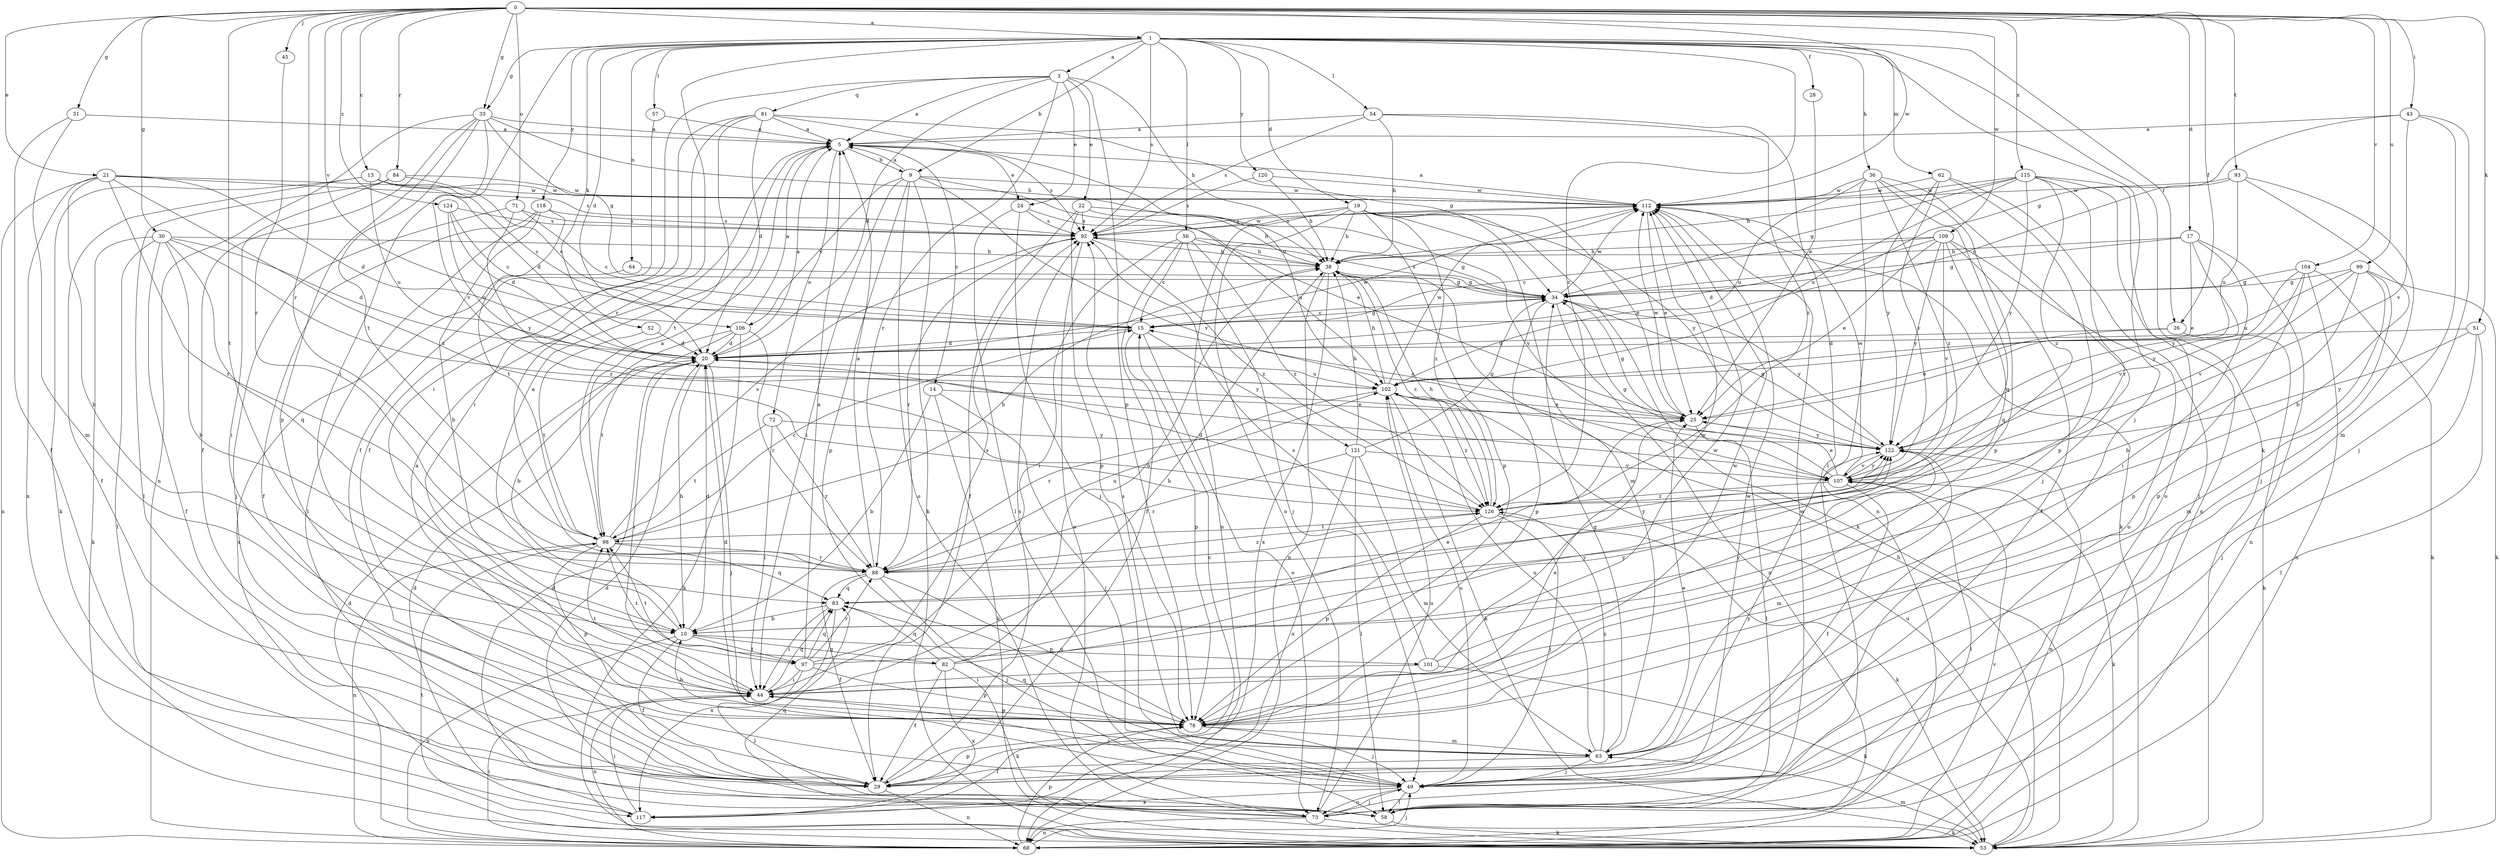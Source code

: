 strict digraph  {
0;
1;
3;
5;
9;
10;
13;
14;
15;
17;
19;
20;
21;
22;
24;
25;
26;
28;
29;
30;
31;
33;
34;
36;
38;
43;
44;
45;
49;
51;
52;
53;
54;
56;
57;
58;
62;
63;
64;
68;
71;
72;
73;
78;
81;
82;
83;
84;
88;
92;
93;
97;
98;
99;
101;
102;
104;
106;
107;
109;
112;
115;
117;
118;
120;
121;
122;
124;
126;
0 -> 1  [label=a];
0 -> 13  [label=c];
0 -> 17  [label=d];
0 -> 21  [label=e];
0 -> 26  [label=f];
0 -> 30  [label=g];
0 -> 31  [label=g];
0 -> 33  [label=g];
0 -> 43  [label=i];
0 -> 45  [label=j];
0 -> 51  [label=k];
0 -> 71  [label=o];
0 -> 84  [label=r];
0 -> 88  [label=r];
0 -> 93  [label=t];
0 -> 97  [label=t];
0 -> 99  [label=u];
0 -> 104  [label=v];
0 -> 106  [label=v];
0 -> 109  [label=w];
0 -> 112  [label=w];
0 -> 115  [label=x];
0 -> 124  [label=z];
1 -> 3  [label=a];
1 -> 9  [label=b];
1 -> 19  [label=d];
1 -> 20  [label=d];
1 -> 26  [label=f];
1 -> 28  [label=f];
1 -> 33  [label=g];
1 -> 36  [label=h];
1 -> 44  [label=i];
1 -> 49  [label=j];
1 -> 52  [label=k];
1 -> 53  [label=k];
1 -> 54  [label=l];
1 -> 56  [label=l];
1 -> 57  [label=l];
1 -> 62  [label=m];
1 -> 64  [label=n];
1 -> 88  [label=r];
1 -> 92  [label=s];
1 -> 118  [label=y];
1 -> 120  [label=y];
1 -> 126  [label=z];
3 -> 5  [label=a];
3 -> 20  [label=d];
3 -> 22  [label=e];
3 -> 24  [label=e];
3 -> 38  [label=h];
3 -> 44  [label=i];
3 -> 78  [label=p];
3 -> 81  [label=q];
3 -> 88  [label=r];
5 -> 9  [label=b];
5 -> 14  [label=c];
5 -> 24  [label=e];
5 -> 72  [label=o];
5 -> 92  [label=s];
9 -> 5  [label=a];
9 -> 25  [label=e];
9 -> 44  [label=i];
9 -> 53  [label=k];
9 -> 73  [label=o];
9 -> 78  [label=p];
9 -> 106  [label=v];
9 -> 107  [label=v];
9 -> 112  [label=w];
10 -> 5  [label=a];
10 -> 20  [label=d];
10 -> 29  [label=f];
10 -> 68  [label=n];
10 -> 82  [label=q];
10 -> 97  [label=t];
10 -> 101  [label=u];
13 -> 15  [label=c];
13 -> 20  [label=d];
13 -> 29  [label=f];
13 -> 53  [label=k];
13 -> 102  [label=u];
13 -> 112  [label=w];
14 -> 10  [label=b];
14 -> 25  [label=e];
14 -> 49  [label=j];
14 -> 53  [label=k];
15 -> 20  [label=d];
15 -> 34  [label=g];
15 -> 73  [label=o];
15 -> 78  [label=p];
15 -> 121  [label=y];
17 -> 25  [label=e];
17 -> 34  [label=g];
17 -> 38  [label=h];
17 -> 44  [label=i];
17 -> 68  [label=n];
17 -> 122  [label=y];
19 -> 25  [label=e];
19 -> 38  [label=h];
19 -> 53  [label=k];
19 -> 63  [label=m];
19 -> 68  [label=n];
19 -> 73  [label=o];
19 -> 78  [label=p];
19 -> 92  [label=s];
19 -> 122  [label=y];
19 -> 126  [label=z];
20 -> 5  [label=a];
20 -> 10  [label=b];
20 -> 44  [label=i];
20 -> 49  [label=j];
20 -> 102  [label=u];
20 -> 112  [label=w];
21 -> 10  [label=b];
21 -> 20  [label=d];
21 -> 68  [label=n];
21 -> 88  [label=r];
21 -> 92  [label=s];
21 -> 112  [label=w];
21 -> 117  [label=x];
21 -> 126  [label=z];
22 -> 29  [label=f];
22 -> 38  [label=h];
22 -> 78  [label=p];
22 -> 92  [label=s];
22 -> 107  [label=v];
24 -> 49  [label=j];
24 -> 58  [label=l];
24 -> 92  [label=s];
24 -> 102  [label=u];
25 -> 15  [label=c];
25 -> 34  [label=g];
25 -> 58  [label=l];
25 -> 112  [label=w];
25 -> 122  [label=y];
26 -> 20  [label=d];
26 -> 25  [label=e];
26 -> 53  [label=k];
28 -> 25  [label=e];
29 -> 5  [label=a];
29 -> 15  [label=c];
29 -> 68  [label=n];
29 -> 78  [label=p];
29 -> 92  [label=s];
29 -> 122  [label=y];
30 -> 10  [label=b];
30 -> 20  [label=d];
30 -> 29  [label=f];
30 -> 38  [label=h];
30 -> 53  [label=k];
30 -> 58  [label=l];
30 -> 83  [label=q];
30 -> 126  [label=z];
31 -> 5  [label=a];
31 -> 29  [label=f];
31 -> 63  [label=m];
33 -> 5  [label=a];
33 -> 29  [label=f];
33 -> 34  [label=g];
33 -> 38  [label=h];
33 -> 68  [label=n];
33 -> 78  [label=p];
33 -> 98  [label=t];
33 -> 107  [label=v];
34 -> 15  [label=c];
34 -> 68  [label=n];
34 -> 78  [label=p];
34 -> 92  [label=s];
34 -> 112  [label=w];
34 -> 122  [label=y];
36 -> 49  [label=j];
36 -> 68  [label=n];
36 -> 78  [label=p];
36 -> 83  [label=q];
36 -> 102  [label=u];
36 -> 112  [label=w];
36 -> 126  [label=z];
38 -> 34  [label=g];
38 -> 68  [label=n];
38 -> 117  [label=x];
38 -> 126  [label=z];
43 -> 5  [label=a];
43 -> 34  [label=g];
43 -> 49  [label=j];
43 -> 63  [label=m];
43 -> 107  [label=v];
44 -> 38  [label=h];
44 -> 68  [label=n];
44 -> 78  [label=p];
44 -> 83  [label=q];
44 -> 98  [label=t];
44 -> 112  [label=w];
45 -> 88  [label=r];
49 -> 44  [label=i];
49 -> 58  [label=l];
49 -> 73  [label=o];
49 -> 102  [label=u];
49 -> 112  [label=w];
49 -> 117  [label=x];
51 -> 20  [label=d];
51 -> 49  [label=j];
51 -> 58  [label=l];
51 -> 122  [label=y];
52 -> 20  [label=d];
52 -> 98  [label=t];
53 -> 38  [label=h];
53 -> 63  [label=m];
53 -> 98  [label=t];
53 -> 102  [label=u];
54 -> 5  [label=a];
54 -> 38  [label=h];
54 -> 58  [label=l];
54 -> 92  [label=s];
54 -> 126  [label=z];
56 -> 15  [label=c];
56 -> 29  [label=f];
56 -> 34  [label=g];
56 -> 38  [label=h];
56 -> 44  [label=i];
56 -> 49  [label=j];
56 -> 126  [label=z];
57 -> 5  [label=a];
57 -> 29  [label=f];
58 -> 20  [label=d];
58 -> 53  [label=k];
62 -> 58  [label=l];
62 -> 78  [label=p];
62 -> 107  [label=v];
62 -> 112  [label=w];
62 -> 122  [label=y];
63 -> 25  [label=e];
63 -> 29  [label=f];
63 -> 34  [label=g];
63 -> 49  [label=j];
63 -> 83  [label=q];
63 -> 92  [label=s];
63 -> 102  [label=u];
63 -> 126  [label=z];
64 -> 34  [label=g];
64 -> 117  [label=x];
68 -> 20  [label=d];
68 -> 44  [label=i];
68 -> 49  [label=j];
68 -> 78  [label=p];
68 -> 107  [label=v];
71 -> 15  [label=c];
71 -> 49  [label=j];
71 -> 92  [label=s];
71 -> 122  [label=y];
72 -> 44  [label=i];
72 -> 88  [label=r];
72 -> 98  [label=t];
72 -> 122  [label=y];
73 -> 20  [label=d];
73 -> 49  [label=j];
73 -> 53  [label=k];
73 -> 68  [label=n];
73 -> 83  [label=q];
73 -> 102  [label=u];
73 -> 112  [label=w];
78 -> 10  [label=b];
78 -> 20  [label=d];
78 -> 25  [label=e];
78 -> 49  [label=j];
78 -> 63  [label=m];
78 -> 112  [label=w];
81 -> 5  [label=a];
81 -> 20  [label=d];
81 -> 29  [label=f];
81 -> 34  [label=g];
81 -> 44  [label=i];
81 -> 98  [label=t];
81 -> 102  [label=u];
82 -> 25  [label=e];
82 -> 29  [label=f];
82 -> 38  [label=h];
82 -> 53  [label=k];
82 -> 83  [label=q];
82 -> 98  [label=t];
82 -> 117  [label=x];
82 -> 122  [label=y];
83 -> 10  [label=b];
83 -> 44  [label=i];
83 -> 117  [label=x];
84 -> 15  [label=c];
84 -> 44  [label=i];
84 -> 58  [label=l];
84 -> 112  [label=w];
88 -> 5  [label=a];
88 -> 29  [label=f];
88 -> 49  [label=j];
88 -> 78  [label=p];
88 -> 83  [label=q];
88 -> 102  [label=u];
88 -> 122  [label=y];
88 -> 126  [label=z];
92 -> 38  [label=h];
92 -> 73  [label=o];
92 -> 88  [label=r];
92 -> 112  [label=w];
92 -> 126  [label=z];
93 -> 10  [label=b];
93 -> 15  [label=c];
93 -> 49  [label=j];
93 -> 102  [label=u];
93 -> 112  [label=w];
97 -> 5  [label=a];
97 -> 44  [label=i];
97 -> 58  [label=l];
97 -> 78  [label=p];
97 -> 83  [label=q];
97 -> 88  [label=r];
97 -> 92  [label=s];
97 -> 98  [label=t];
97 -> 122  [label=y];
98 -> 5  [label=a];
98 -> 15  [label=c];
98 -> 38  [label=h];
98 -> 68  [label=n];
98 -> 78  [label=p];
98 -> 83  [label=q];
98 -> 88  [label=r];
98 -> 92  [label=s];
99 -> 10  [label=b];
99 -> 34  [label=g];
99 -> 53  [label=k];
99 -> 63  [label=m];
99 -> 78  [label=p];
99 -> 102  [label=u];
99 -> 107  [label=v];
101 -> 44  [label=i];
101 -> 53  [label=k];
101 -> 92  [label=s];
101 -> 112  [label=w];
101 -> 122  [label=y];
102 -> 25  [label=e];
102 -> 38  [label=h];
102 -> 53  [label=k];
102 -> 88  [label=r];
102 -> 112  [label=w];
102 -> 126  [label=z];
104 -> 34  [label=g];
104 -> 53  [label=k];
104 -> 68  [label=n];
104 -> 78  [label=p];
104 -> 107  [label=v];
104 -> 122  [label=y];
106 -> 5  [label=a];
106 -> 10  [label=b];
106 -> 20  [label=d];
106 -> 53  [label=k];
106 -> 88  [label=r];
106 -> 98  [label=t];
107 -> 25  [label=e];
107 -> 29  [label=f];
107 -> 34  [label=g];
107 -> 53  [label=k];
107 -> 58  [label=l];
107 -> 112  [label=w];
107 -> 122  [label=y];
107 -> 126  [label=z];
109 -> 15  [label=c];
109 -> 20  [label=d];
109 -> 25  [label=e];
109 -> 29  [label=f];
109 -> 38  [label=h];
109 -> 73  [label=o];
109 -> 83  [label=q];
109 -> 107  [label=v];
109 -> 122  [label=y];
112 -> 5  [label=a];
112 -> 25  [label=e];
112 -> 53  [label=k];
112 -> 92  [label=s];
115 -> 34  [label=g];
115 -> 38  [label=h];
115 -> 68  [label=n];
115 -> 73  [label=o];
115 -> 88  [label=r];
115 -> 102  [label=u];
115 -> 112  [label=w];
115 -> 122  [label=y];
115 -> 126  [label=z];
117 -> 20  [label=d];
117 -> 44  [label=i];
118 -> 10  [label=b];
118 -> 29  [label=f];
118 -> 58  [label=l];
118 -> 92  [label=s];
118 -> 98  [label=t];
120 -> 38  [label=h];
120 -> 92  [label=s];
120 -> 112  [label=w];
121 -> 34  [label=g];
121 -> 38  [label=h];
121 -> 58  [label=l];
121 -> 63  [label=m];
121 -> 88  [label=r];
121 -> 107  [label=v];
121 -> 117  [label=x];
122 -> 34  [label=g];
122 -> 63  [label=m];
122 -> 68  [label=n];
122 -> 107  [label=v];
124 -> 15  [label=c];
124 -> 20  [label=d];
124 -> 92  [label=s];
124 -> 102  [label=u];
126 -> 20  [label=d];
126 -> 38  [label=h];
126 -> 49  [label=j];
126 -> 53  [label=k];
126 -> 78  [label=p];
126 -> 98  [label=t];
}
